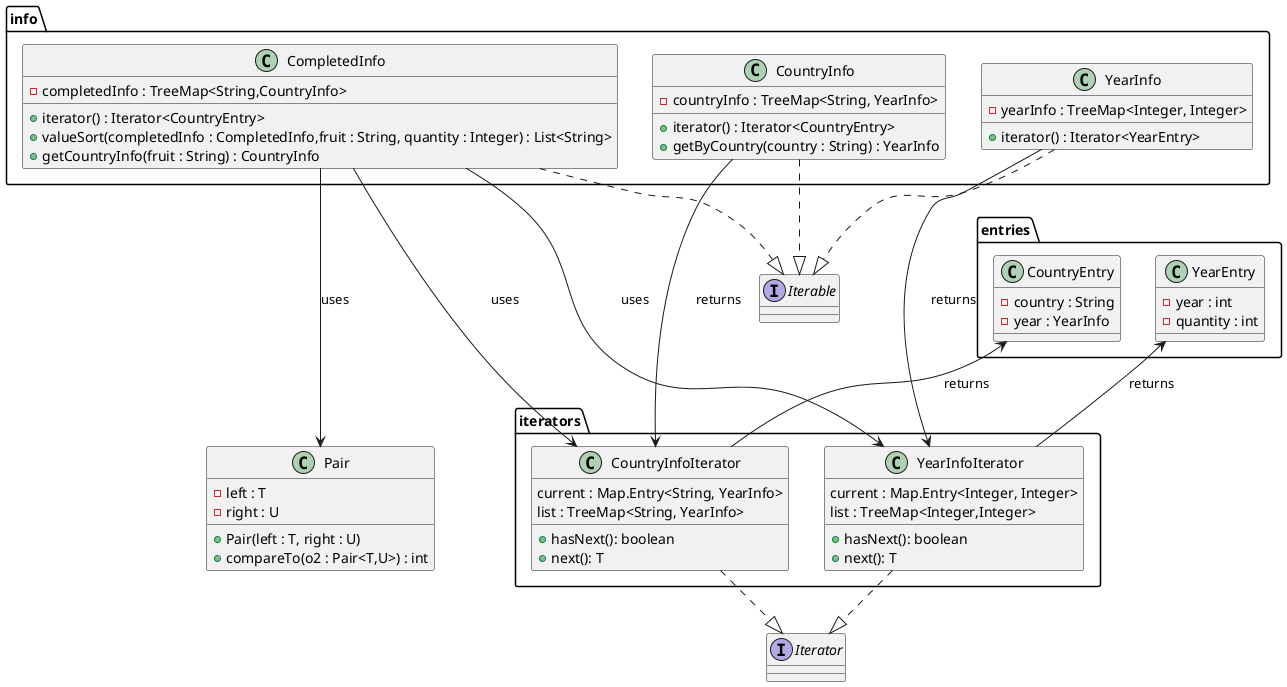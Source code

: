 @startuml
'https://plantuml.com/class-diagram

interface Iterable{
}

interface Iterator{
}
package info{
class CompletedInfo
{
    - completedInfo : TreeMap<String,CountryInfo>
    + iterator() : Iterator<CountryEntry>
    + valueSort(completedInfo : CompletedInfo,fruit : String, quantity : Integer) : List<String>
    + getCountryInfo(fruit : String) : CountryInfo
}
class CountryInfo
{
    - countryInfo : TreeMap<String, YearInfo>
    + iterator() : Iterator<CountryEntry>
    + getByCountry(country : String) : YearInfo
}

class YearInfo
{
    - yearInfo : TreeMap<Integer, Integer>
    + iterator() : Iterator<YearEntry>
}

}
class Pair{
- left : T
- right : U
+ Pair(left : T, right : U)
+ compareTo(o2 : Pair<T,U>) : int
}

package iterators{
class CountryInfoIterator
{
    current : Map.Entry<String, YearInfo>
    list : TreeMap<String, YearInfo>
    + hasNext(): boolean
    + next(): T
}

class YearInfoIterator
{
    current : Map.Entry<Integer, Integer>
    list : TreeMap<Integer,Integer>
    + hasNext(): boolean
    + next(): T
}
}
package entries{
class CountryEntry
{
    - country : String
    - year : YearInfo
}

class YearEntry
{
    - year : int
    - quantity : int
}

}





CompletedInfo  ---> YearInfoIterator: uses
CompletedInfo --->  CountryInfoIterator: uses
CompletedInfo ---> Pair: uses

YearEntry <-- YearInfoIterator : returns
YearInfoIterator -[dashed]-|> Iterator
YearInfoIterator <-- YearInfo : returns
YearInfo -[dashed]-|> Iterable

CompletedInfo -[dashed]-|> Iterable

CountryEntry <-- CountryInfoIterator : returns
CountryInfoIterator -[dashed]-|> Iterator
CountryInfoIterator <-- CountryInfo : returns
CountryInfo -[dashed]-|> Iterable



@enduml